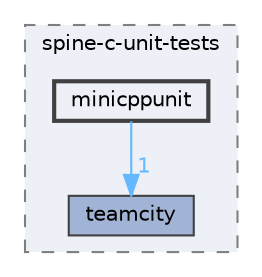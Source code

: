 digraph "external/spine-runtimes/spine-c/spine-c-unit-tests/minicppunit"
{
 // LATEX_PDF_SIZE
  bgcolor="transparent";
  edge [fontname=Helvetica,fontsize=10,labelfontname=Helvetica,labelfontsize=10];
  node [fontname=Helvetica,fontsize=10,shape=box,height=0.2,width=0.4];
  compound=true
  subgraph clusterdir_af365e2346aa527208f452132a53fe7e {
    graph [ bgcolor="#edf0f7", pencolor="grey50", label="spine-c-unit-tests", fontname=Helvetica,fontsize=10 style="filled,dashed", URL="dir_af365e2346aa527208f452132a53fe7e.html",tooltip=""]
  dir_2b9cf135becf4275d1c338fcf606c01f [label="teamcity", fillcolor="#a2b4d6", color="grey25", style="filled", URL="dir_2b9cf135becf4275d1c338fcf606c01f.html",tooltip=""];
  dir_a5ba92cd128cb2c012fc476cf5270554 [label="minicppunit", fillcolor="#edf0f7", color="grey25", style="filled,bold", URL="dir_a5ba92cd128cb2c012fc476cf5270554.html",tooltip=""];
  }
  dir_a5ba92cd128cb2c012fc476cf5270554->dir_2b9cf135becf4275d1c338fcf606c01f [headlabel="1", labeldistance=1.5 headhref="dir_000487_000829.html" href="dir_000487_000829.html" color="steelblue1" fontcolor="steelblue1"];
}
